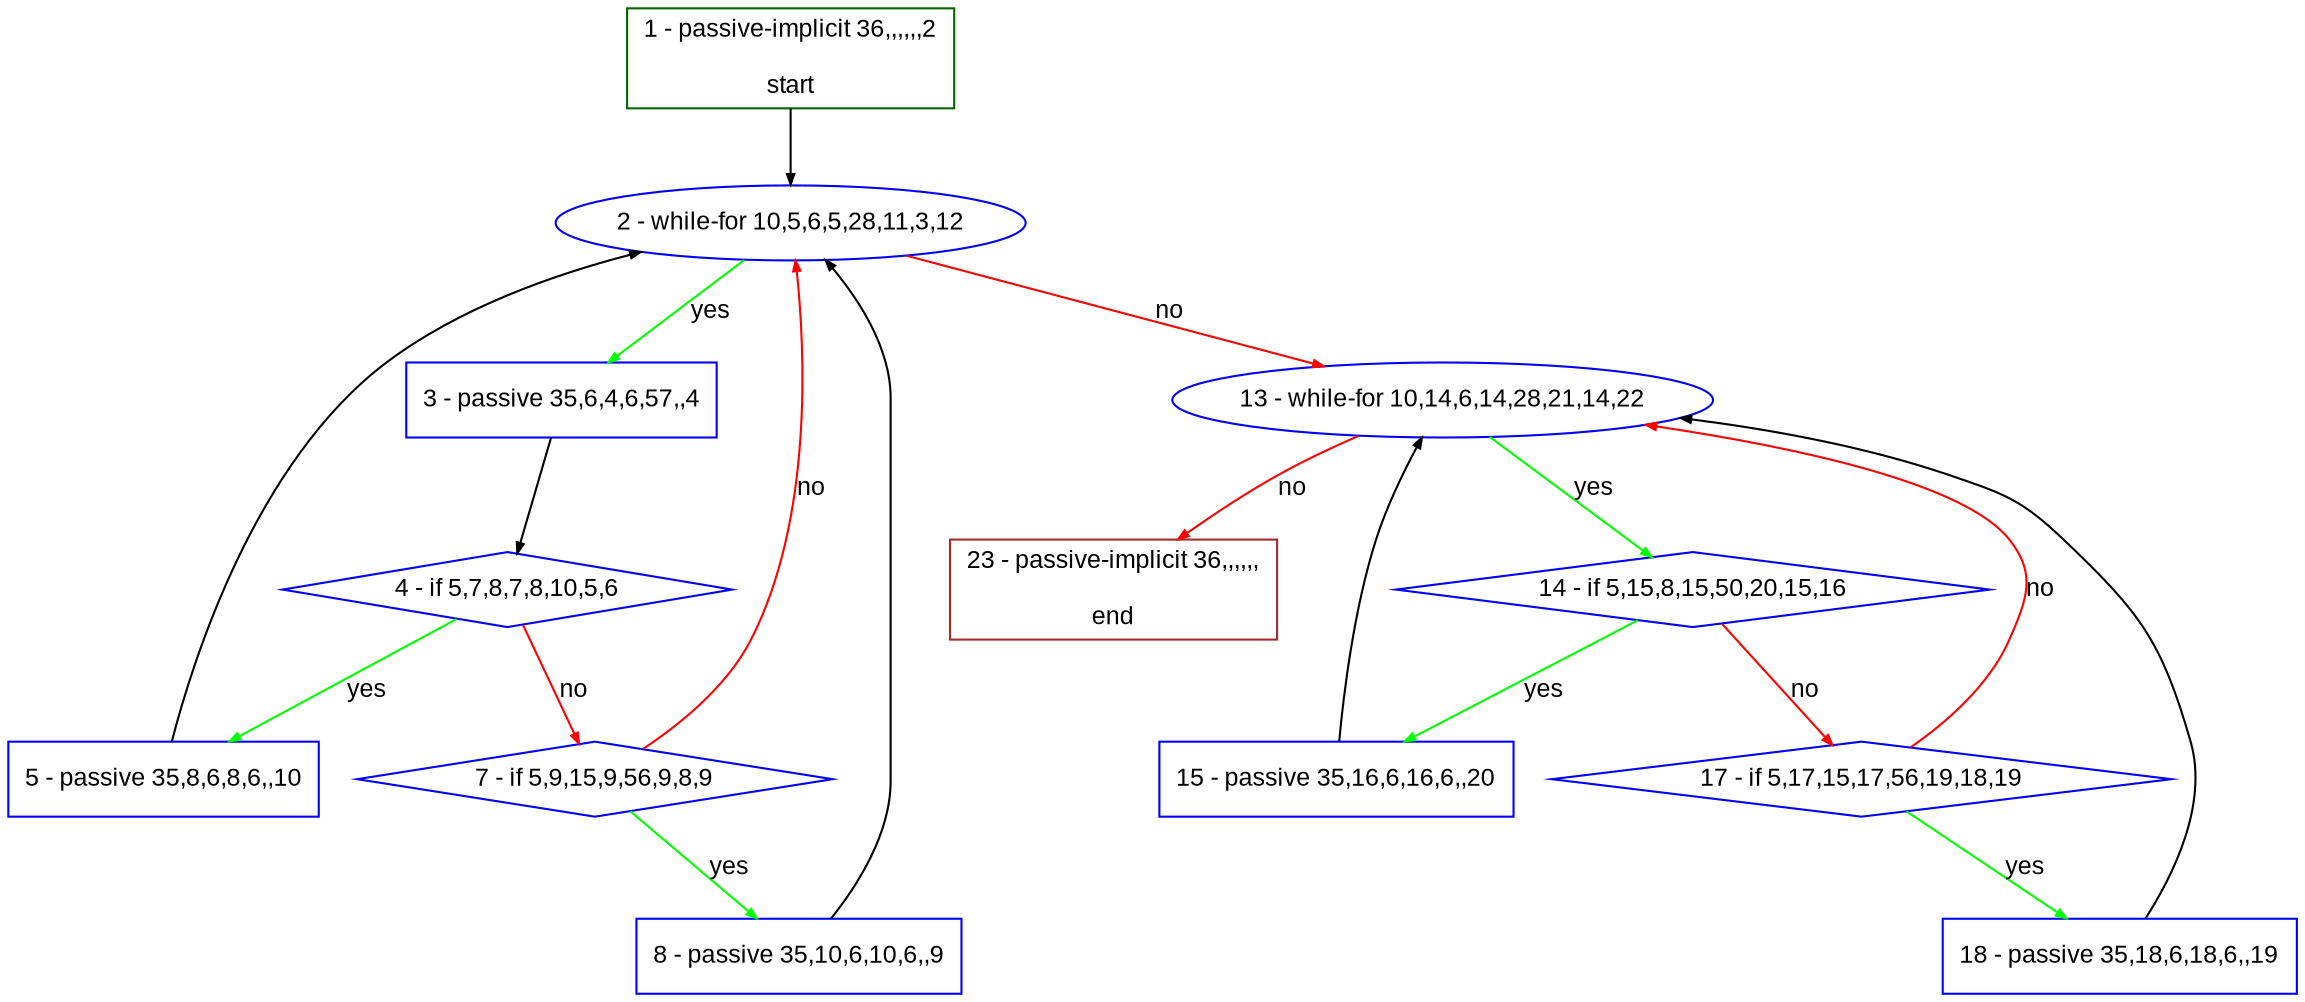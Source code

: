 digraph "" {
  graph [style="rounded,filled", label="", fontsize="12", packmode="clust", bgcolor="white", pack="true", compound="true", fontname="Arial", fillcolor="#FFFFCC"];
  node [style="filled", label="", fixedsize="false", fontsize="12", shape="rectangle", color="grey", compound="true", fontname="Arial", node_initialized="no", fillcolor="white"];
  edge [lhead="", arrowtail="none", label="", arrowhead="normal", fontsize="12", ltail="", dir="forward", color="black", arrowsize="0.5", compound="true", fontcolor="black", fontname="Arial"];
  __N1 [style="filled", label="2 - while-for 10,5,6,5,28,11,3,12", shape="oval", color="#0000ff", fillcolor="#ffffff"];
  __N2 [style="filled", label="1 - passive-implicit 36,,,,,,2\n\nstart", shape="box", color="#006400", fillcolor="#ffffff"];
  __N3 [style="filled", label="3 - passive 35,6,4,6,57,,4", shape="box", color="#0000ff", fillcolor="#ffffff"];
  __N4 [style="filled", label="13 - while-for 10,14,6,14,28,21,14,22", shape="oval", color="#0000ff", fillcolor="#ffffff"];
  __N5 [style="filled", label="4 - if 5,7,8,7,8,10,5,6", shape="diamond", color="#0000ff", fillcolor="#ffffff"];
  __N6 [style="filled", label="5 - passive 35,8,6,8,6,,10", shape="box", color="#0000ff", fillcolor="#ffffff"];
  __N7 [style="filled", label="7 - if 5,9,15,9,56,9,8,9", shape="diamond", color="#0000ff", fillcolor="#ffffff"];
  __N8 [style="filled", label="8 - passive 35,10,6,10,6,,9", shape="box", color="#0000ff", fillcolor="#ffffff"];
  __N9 [style="filled", label="14 - if 5,15,8,15,50,20,15,16", shape="diamond", color="#0000ff", fillcolor="#ffffff"];
  __N10 [style="filled", label="23 - passive-implicit 36,,,,,,\n\nend", shape="box", color="#a52a2a", fillcolor="#ffffff"];
  __N11 [style="filled", label="15 - passive 35,16,6,16,6,,20", shape="box", color="#0000ff", fillcolor="#ffffff"];
  __N12 [style="filled", label="17 - if 5,17,15,17,56,19,18,19", shape="diamond", color="#0000ff", fillcolor="#ffffff"];
  __N13 [style="filled", label="18 - passive 35,18,6,18,6,,19", shape="box", color="#0000ff", fillcolor="#ffffff"];
  __N2 -> __N1 [arrowtail="none", arrowhead="normal", label="", dir="forward", color="#000000"];
  __N1 -> __N3 [arrowtail="none", arrowhead="normal", label="yes", dir="forward", color="#00ff00"];
  __N1 -> __N4 [arrowtail="none", arrowhead="normal", label="no", dir="forward", color="#ff0000"];
  __N3 -> __N5 [arrowtail="none", arrowhead="normal", label="", dir="forward", color="#000000"];
  __N5 -> __N6 [arrowtail="none", arrowhead="normal", label="yes", dir="forward", color="#00ff00"];
  __N5 -> __N7 [arrowtail="none", arrowhead="normal", label="no", dir="forward", color="#ff0000"];
  __N6 -> __N1 [arrowtail="none", arrowhead="normal", label="", dir="forward", color="#000000"];
  __N7 -> __N1 [arrowtail="none", arrowhead="normal", label="no", dir="forward", color="#ff0000"];
  __N7 -> __N8 [arrowtail="none", arrowhead="normal", label="yes", dir="forward", color="#00ff00"];
  __N8 -> __N1 [arrowtail="none", arrowhead="normal", label="", dir="forward", color="#000000"];
  __N4 -> __N9 [arrowtail="none", arrowhead="normal", label="yes", dir="forward", color="#00ff00"];
  __N4 -> __N10 [arrowtail="none", arrowhead="normal", label="no", dir="forward", color="#ff0000"];
  __N9 -> __N11 [arrowtail="none", arrowhead="normal", label="yes", dir="forward", color="#00ff00"];
  __N9 -> __N12 [arrowtail="none", arrowhead="normal", label="no", dir="forward", color="#ff0000"];
  __N11 -> __N4 [arrowtail="none", arrowhead="normal", label="", dir="forward", color="#000000"];
  __N12 -> __N4 [arrowtail="none", arrowhead="normal", label="no", dir="forward", color="#ff0000"];
  __N12 -> __N13 [arrowtail="none", arrowhead="normal", label="yes", dir="forward", color="#00ff00"];
  __N13 -> __N4 [arrowtail="none", arrowhead="normal", label="", dir="forward", color="#000000"];
}
